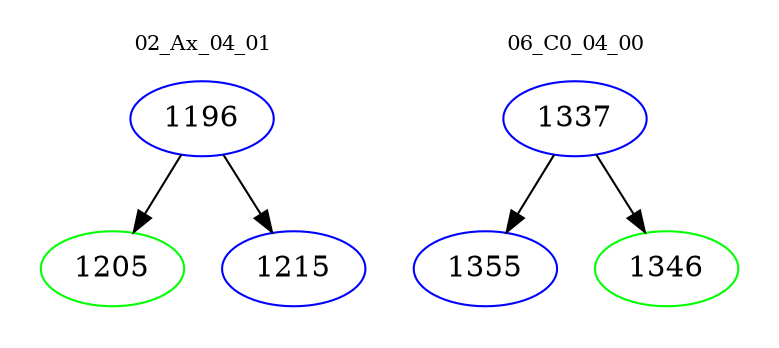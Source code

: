 digraph{
subgraph cluster_0 {
color = white
label = "02_Ax_04_01";
fontsize=10;
T0_1196 [label="1196", color="blue"]
T0_1196 -> T0_1205 [color="black"]
T0_1205 [label="1205", color="green"]
T0_1196 -> T0_1215 [color="black"]
T0_1215 [label="1215", color="blue"]
}
subgraph cluster_1 {
color = white
label = "06_C0_04_00";
fontsize=10;
T1_1337 [label="1337", color="blue"]
T1_1337 -> T1_1355 [color="black"]
T1_1355 [label="1355", color="blue"]
T1_1337 -> T1_1346 [color="black"]
T1_1346 [label="1346", color="green"]
}
}
